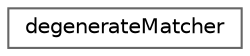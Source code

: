 digraph "Graphical Class Hierarchy"
{
 // LATEX_PDF_SIZE
  bgcolor="transparent";
  edge [fontname=Helvetica,fontsize=10,labelfontname=Helvetica,labelfontsize=10];
  node [fontname=Helvetica,fontsize=10,shape=box,height=0.2,width=0.4];
  rankdir="LR";
  Node0 [id="Node000000",label="degenerateMatcher",height=0.2,width=0.4,color="grey40", fillcolor="white", style="filled",URL="$classFoam_1_1degenerateMatcher.html",tooltip="Collection of all hex degenerate matchers (hex, wedge, prism etc.)"];
}

